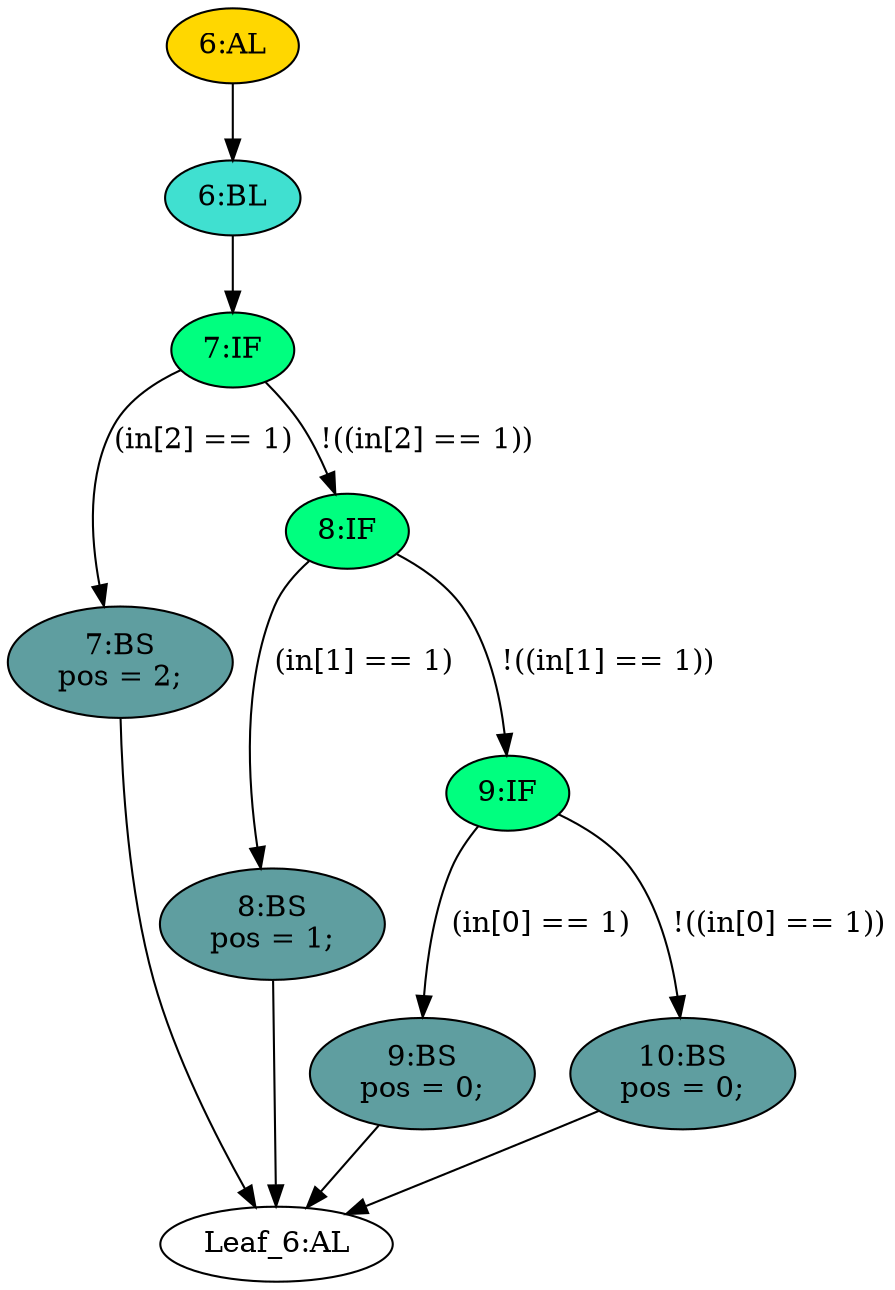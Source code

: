 strict digraph "" {
	node [label="\N"];
	"9:BS"	[ast="<pyverilog.vparser.ast.BlockingSubstitution object at 0x7fa53173fe90>",
		fillcolor=cadetblue,
		label="9:BS
pos = 0;",
		statements="[<pyverilog.vparser.ast.BlockingSubstitution object at 0x7fa53173fe90>]",
		style=filled,
		typ=BlockingSubstitution];
	"Leaf_6:AL"	[def_var="['pos']",
		label="Leaf_6:AL"];
	"9:BS" -> "Leaf_6:AL"	[cond="[]",
		lineno=None];
	"10:BS"	[ast="<pyverilog.vparser.ast.BlockingSubstitution object at 0x7fa53173f710>",
		fillcolor=cadetblue,
		label="10:BS
pos = 0;",
		statements="[<pyverilog.vparser.ast.BlockingSubstitution object at 0x7fa53173f710>]",
		style=filled,
		typ=BlockingSubstitution];
	"10:BS" -> "Leaf_6:AL"	[cond="[]",
		lineno=None];
	"7:BS"	[ast="<pyverilog.vparser.ast.BlockingSubstitution object at 0x7fa532ed1090>",
		fillcolor=cadetblue,
		label="7:BS
pos = 2;",
		statements="[<pyverilog.vparser.ast.BlockingSubstitution object at 0x7fa532ed1090>]",
		style=filled,
		typ=BlockingSubstitution];
	"7:BS" -> "Leaf_6:AL"	[cond="[]",
		lineno=None];
	"8:BS"	[ast="<pyverilog.vparser.ast.BlockingSubstitution object at 0x7fa532ed1b50>",
		fillcolor=cadetblue,
		label="8:BS
pos = 1;",
		statements="[<pyverilog.vparser.ast.BlockingSubstitution object at 0x7fa532ed1b50>]",
		style=filled,
		typ=BlockingSubstitution];
	"8:BS" -> "Leaf_6:AL"	[cond="[]",
		lineno=None];
	"9:IF"	[ast="<pyverilog.vparser.ast.IfStatement object at 0x7fa532ed1cd0>",
		fillcolor=springgreen,
		label="9:IF",
		statements="[]",
		style=filled,
		typ=IfStatement];
	"9:IF" -> "9:BS"	[cond="['in']",
		label="(in[0] == 1)",
		lineno=9];
	"9:IF" -> "10:BS"	[cond="['in']",
		label="!((in[0] == 1))",
		lineno=9];
	"6:AL"	[ast="<pyverilog.vparser.ast.Always object at 0x7fa532ed1ed0>",
		clk_sens=False,
		fillcolor=gold,
		label="6:AL",
		sens="['in']",
		statements="[]",
		style=filled,
		typ=Always,
		use_var="['in']"];
	"6:BL"	[ast="<pyverilog.vparser.ast.Block object at 0x7fa532ed1fd0>",
		fillcolor=turquoise,
		label="6:BL",
		statements="[]",
		style=filled,
		typ=Block];
	"6:AL" -> "6:BL"	[cond="[]",
		lineno=None];
	"7:IF"	[ast="<pyverilog.vparser.ast.IfStatement object at 0x7fa532ee8050>",
		fillcolor=springgreen,
		label="7:IF",
		statements="[]",
		style=filled,
		typ=IfStatement];
	"6:BL" -> "7:IF"	[cond="[]",
		lineno=None];
	"7:IF" -> "7:BS"	[cond="['in']",
		label="(in[2] == 1)",
		lineno=7];
	"8:IF"	[ast="<pyverilog.vparser.ast.IfStatement object at 0x7fa532ee8090>",
		fillcolor=springgreen,
		label="8:IF",
		statements="[]",
		style=filled,
		typ=IfStatement];
	"7:IF" -> "8:IF"	[cond="['in']",
		label="!((in[2] == 1))",
		lineno=7];
	"8:IF" -> "8:BS"	[cond="['in']",
		label="(in[1] == 1)",
		lineno=8];
	"8:IF" -> "9:IF"	[cond="['in']",
		label="!((in[1] == 1))",
		lineno=8];
}
